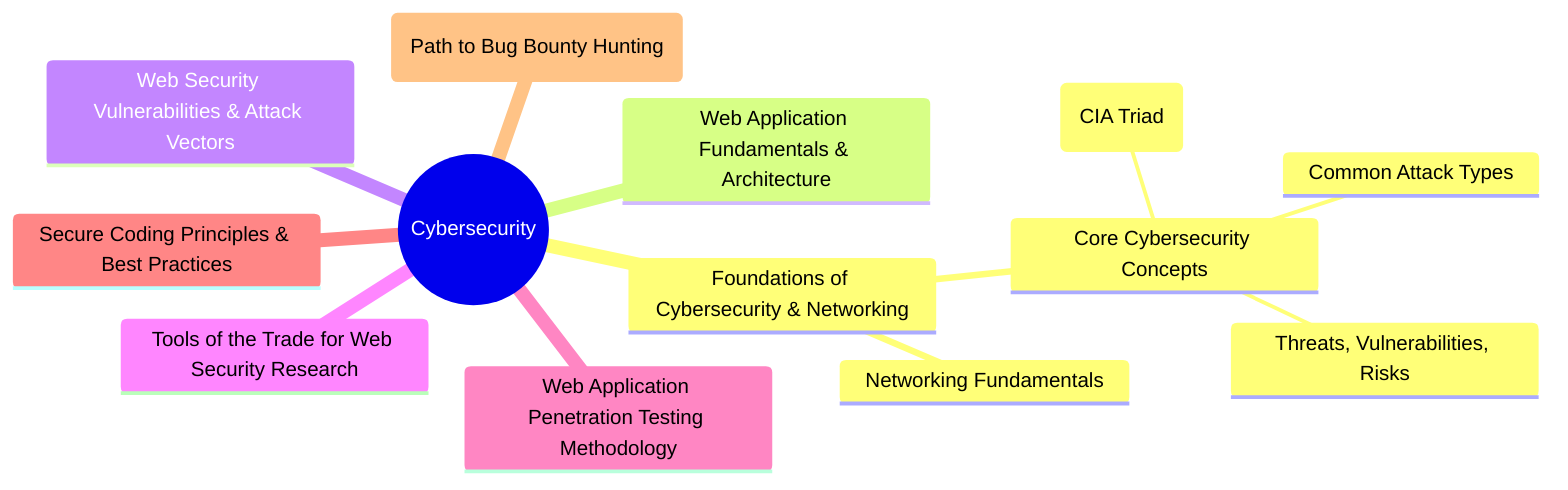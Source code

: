mindmap
  root((Cybersecurity))
    Foundations of Cybersecurity & Networking
      Core Cybersecurity Concepts
        Confidentiality, Integrity, Availability (CIA Triad)
        Threats, Vulnerabilities, Risks
        Common Attack Types
      Networking Fundamentals
    Web Application Fundamentals & Architecture
    Web Security Vulnerabilities & Attack Vectors
    Tools of the Trade for Web Security Research
    Web Application Penetration Testing Methodology
    Secure Coding Principles & Best Practices
    Advanced Topics & Specializations (Path to Bug Bounty Hunting)